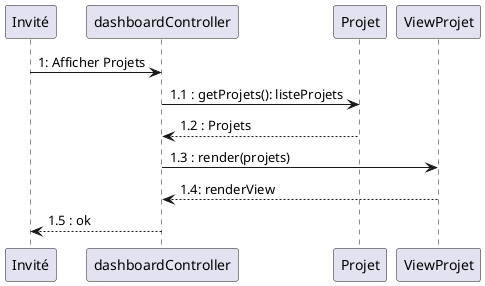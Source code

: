 @startuml

Invité -> "dashboardController" as D : 1: Afficher Projets 
D -> "Projet" as C : 1.1 : getProjets(): listeProjets 
C --> D : 1.2 : Projets
D -> "ViewProjet" as V : 1.3 : render(projets)
V --> D : 1.4: renderView
D --> Invité : 1.5 : ok

@enduml